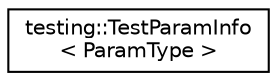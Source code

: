 digraph "Иерархия классов. Графический вид."
{
 // LATEX_PDF_SIZE
  edge [fontname="Helvetica",fontsize="10",labelfontname="Helvetica",labelfontsize="10"];
  node [fontname="Helvetica",fontsize="10",shape=record];
  rankdir="LR";
  Node0 [label="testing::TestParamInfo\l\< ParamType \>",height=0.2,width=0.4,color="black", fillcolor="white", style="filled",URL="$structtesting_1_1TestParamInfo.html",tooltip=" "];
}
